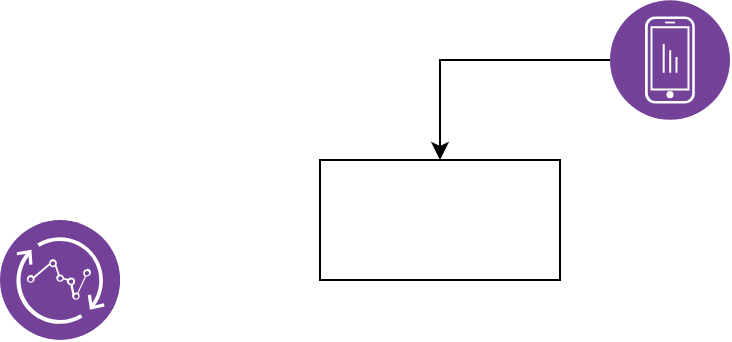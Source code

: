 <mxfile>
    <diagram id="qVwJnGwkJw9qt_Zd_cP-" name="Page-1">
        <mxGraphModel dx="734" dy="289" grid="1" gridSize="10" guides="1" tooltips="1" connect="1" arrows="1" fold="1" page="1" pageScale="1" pageWidth="850" pageHeight="1100" math="0" shadow="0">
            <root>
                <mxCell id="0"/>
                <mxCell id="1" parent="0"/>
                <mxCell id="280" value="" style="aspect=fixed;perimeter=ellipsePerimeter;html=1;align=center;shadow=0;dashed=0;fontColor=#4277BB;labelBackgroundColor=#ffffff;fontSize=12;spacingTop=3;image;image=img/lib/ibm/analytics/streaming_computing.svg;" vertex="1" parent="1">
                    <mxGeometry x="120" y="260" width="60" height="60" as="geometry"/>
                </mxCell>
                <mxCell id="283" value="" style="edgeStyle=orthogonalEdgeStyle;rounded=0;orthogonalLoop=1;jettySize=auto;html=1;" edge="1" parent="1" source="281" target="282">
                    <mxGeometry relative="1" as="geometry"/>
                </mxCell>
                <mxCell id="281" value="" style="aspect=fixed;perimeter=ellipsePerimeter;html=1;align=center;shadow=0;dashed=0;fontColor=#4277BB;labelBackgroundColor=#ffffff;fontSize=12;spacingTop=3;image;image=img/lib/ibm/analytics/device_analytics.svg;" vertex="1" parent="1">
                    <mxGeometry x="425" y="150" width="60" height="60" as="geometry"/>
                </mxCell>
                <mxCell id="282" value="" style="whiteSpace=wrap;html=1;shadow=0;dashed=0;fontColor=#4277BB;verticalAlign=top;labelBackgroundColor=#2a2a2a;spacingTop=3;" vertex="1" parent="1">
                    <mxGeometry x="280" y="230" width="120" height="60" as="geometry"/>
                </mxCell>
            </root>
        </mxGraphModel>
    </diagram>
</mxfile>